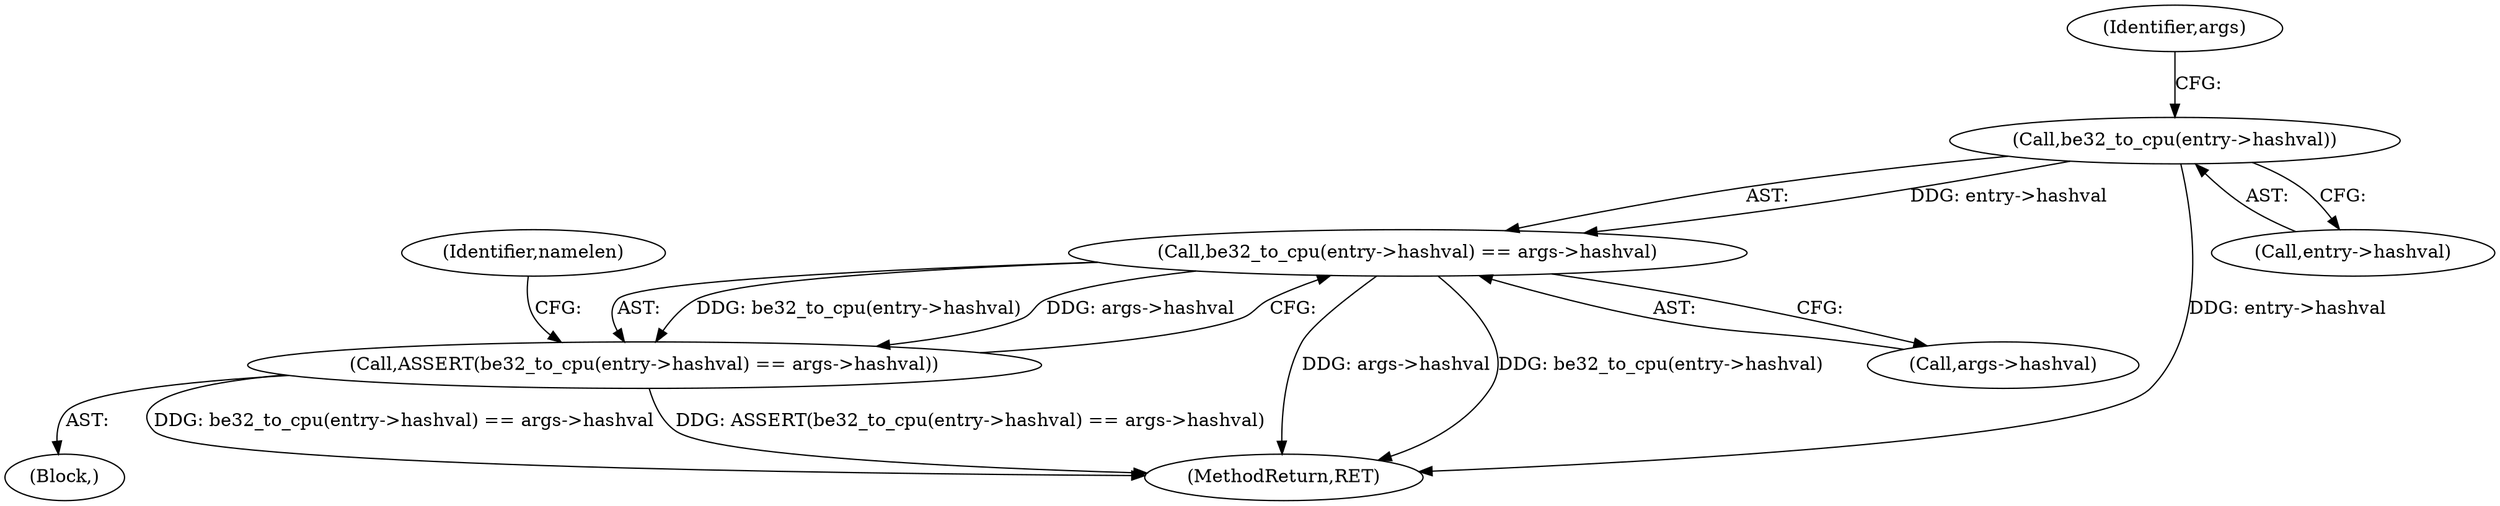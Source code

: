 digraph "0_linux_8275cdd0e7ac550dcce2b3ef6d2fb3b808c1ae59_3@pointer" {
"1000222" [label="(Call,be32_to_cpu(entry->hashval) == args->hashval)"];
"1000223" [label="(Call,be32_to_cpu(entry->hashval))"];
"1000221" [label="(Call,ASSERT(be32_to_cpu(entry->hashval) == args->hashval))"];
"1000227" [label="(Call,args->hashval)"];
"1000224" [label="(Call,entry->hashval)"];
"1000223" [label="(Call,be32_to_cpu(entry->hashval))"];
"1000232" [label="(Identifier,namelen)"];
"1000317" [label="(MethodReturn,RET)"];
"1000221" [label="(Call,ASSERT(be32_to_cpu(entry->hashval) == args->hashval))"];
"1000222" [label="(Call,be32_to_cpu(entry->hashval) == args->hashval)"];
"1000104" [label="(Block,)"];
"1000228" [label="(Identifier,args)"];
"1000222" -> "1000221"  [label="AST: "];
"1000222" -> "1000227"  [label="CFG: "];
"1000223" -> "1000222"  [label="AST: "];
"1000227" -> "1000222"  [label="AST: "];
"1000221" -> "1000222"  [label="CFG: "];
"1000222" -> "1000317"  [label="DDG: args->hashval"];
"1000222" -> "1000317"  [label="DDG: be32_to_cpu(entry->hashval)"];
"1000222" -> "1000221"  [label="DDG: be32_to_cpu(entry->hashval)"];
"1000222" -> "1000221"  [label="DDG: args->hashval"];
"1000223" -> "1000222"  [label="DDG: entry->hashval"];
"1000223" -> "1000224"  [label="CFG: "];
"1000224" -> "1000223"  [label="AST: "];
"1000228" -> "1000223"  [label="CFG: "];
"1000223" -> "1000317"  [label="DDG: entry->hashval"];
"1000221" -> "1000104"  [label="AST: "];
"1000232" -> "1000221"  [label="CFG: "];
"1000221" -> "1000317"  [label="DDG: ASSERT(be32_to_cpu(entry->hashval) == args->hashval)"];
"1000221" -> "1000317"  [label="DDG: be32_to_cpu(entry->hashval) == args->hashval"];
}
